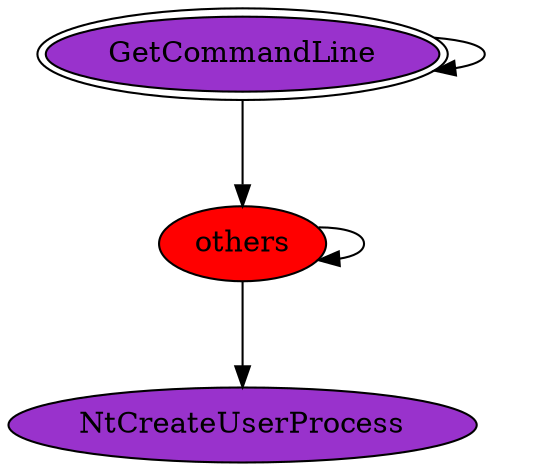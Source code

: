 digraph "./REPORTS/6161/API_PER_CATEGORY/CreateProcess.exe_1256_Processes_API_per_Category_Transition_Matrix" {
	GetCommandLine [label=GetCommandLine fillcolor=darkorchid peripheries=2 style=filled]
	GetCommandLine -> GetCommandLine [label=0.5 fontcolor=white]
	others [label=others fillcolor=red style=filled]
	GetCommandLine -> others [label=0.5 fontcolor=white]
	others -> others [label=0.9412 fontcolor=white]
	NtCreateUserProcess [label=NtCreateUserProcess fillcolor=darkorchid style=filled]
	others -> NtCreateUserProcess [label=0.0588 fontcolor=white]
}
